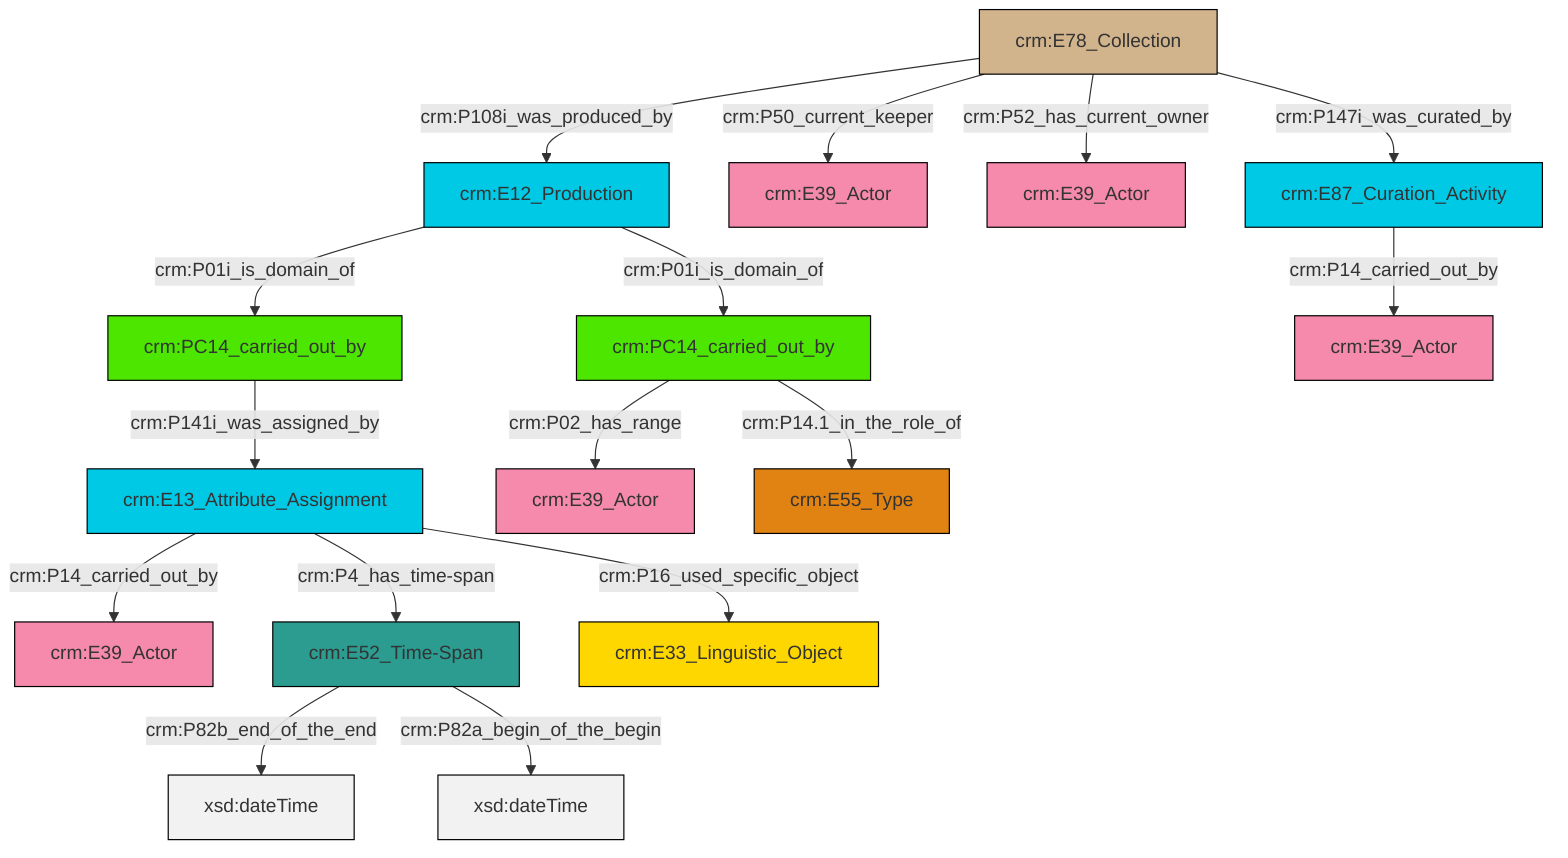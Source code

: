 graph TD
classDef Literal fill:#f2f2f2,stroke:#000000;
classDef CRM_Entity fill:#FFFFFF,stroke:#000000;
classDef Temporal_Entity fill:#00C9E6, stroke:#000000;
classDef Type fill:#E18312, stroke:#000000;
classDef Time-Span fill:#2C9C91, stroke:#000000;
classDef Appellation fill:#FFEB7F, stroke:#000000;
classDef Place fill:#008836, stroke:#000000;
classDef Persistent_Item fill:#B266B2, stroke:#000000;
classDef Conceptual_Object fill:#FFD700, stroke:#000000;
classDef Physical_Thing fill:#D2B48C, stroke:#000000;
classDef Actor fill:#f58aad, stroke:#000000;
classDef PC_Classes fill:#4ce600, stroke:#000000;
classDef Multi fill:#cccccc,stroke:#000000;

0["crm:E13_Attribute_Assignment"]:::Temporal_Entity -->|crm:P14_carried_out_by| 1["crm:E39_Actor"]:::Actor
6["crm:E78_Collection"]:::Physical_Thing -->|crm:P50_current_keeper| 7["crm:E39_Actor"]:::Actor
6["crm:E78_Collection"]:::Physical_Thing -->|crm:P52_has_current_owner| 8["crm:E39_Actor"]:::Actor
10["crm:E52_Time-Span"]:::Time-Span -->|crm:P82b_end_of_the_end| 11[xsd:dateTime]:::Literal
0["crm:E13_Attribute_Assignment"]:::Temporal_Entity -->|crm:P16_used_specific_object| 18["crm:E33_Linguistic_Object"]:::Conceptual_Object
6["crm:E78_Collection"]:::Physical_Thing -->|crm:P147i_was_curated_by| 19["crm:E87_Curation_Activity"]:::Temporal_Entity
20["crm:PC14_carried_out_by"]:::PC_Classes -->|crm:P141i_was_assigned_by| 0["crm:E13_Attribute_Assignment"]:::Temporal_Entity
19["crm:E87_Curation_Activity"]:::Temporal_Entity -->|crm:P14_carried_out_by| 21["crm:E39_Actor"]:::Actor
2["crm:E12_Production"]:::Temporal_Entity -->|crm:P01i_is_domain_of| 15["crm:PC14_carried_out_by"]:::PC_Classes
2["crm:E12_Production"]:::Temporal_Entity -->|crm:P01i_is_domain_of| 20["crm:PC14_carried_out_by"]:::PC_Classes
10["crm:E52_Time-Span"]:::Time-Span -->|crm:P82a_begin_of_the_begin| 25[xsd:dateTime]:::Literal
6["crm:E78_Collection"]:::Physical_Thing -->|crm:P108i_was_produced_by| 2["crm:E12_Production"]:::Temporal_Entity
0["crm:E13_Attribute_Assignment"]:::Temporal_Entity -->|crm:P4_has_time-span| 10["crm:E52_Time-Span"]:::Time-Span
15["crm:PC14_carried_out_by"]:::PC_Classes -->|crm:P02_has_range| 4["crm:E39_Actor"]:::Actor
15["crm:PC14_carried_out_by"]:::PC_Classes -->|crm:P14.1_in_the_role_of| 22["crm:E55_Type"]:::Type